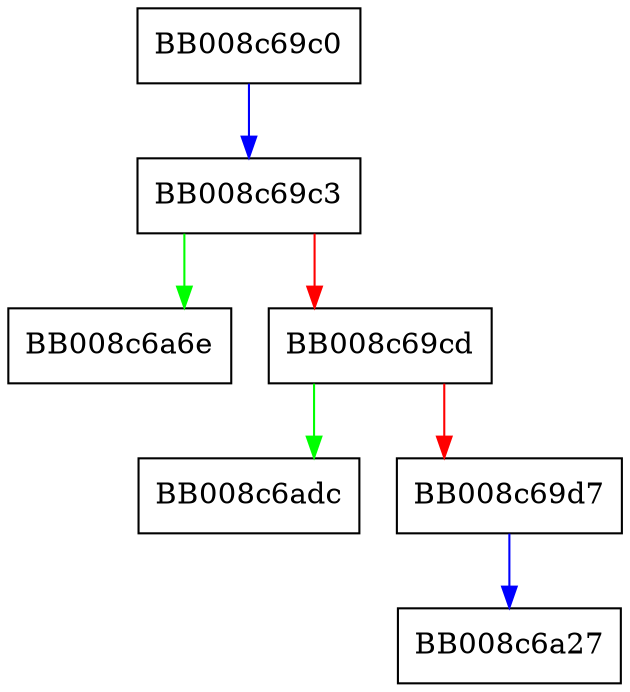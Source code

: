 digraph __memmove_avx_unaligned_rtm {
  node [shape="box"];
  graph [splines=ortho];
  BB008c69c0 -> BB008c69c3 [color="blue"];
  BB008c69c3 -> BB008c6a6e [color="green"];
  BB008c69c3 -> BB008c69cd [color="red"];
  BB008c69cd -> BB008c6adc [color="green"];
  BB008c69cd -> BB008c69d7 [color="red"];
  BB008c69d7 -> BB008c6a27 [color="blue"];
}